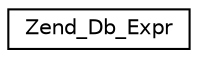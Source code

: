 digraph G
{
  edge [fontname="Helvetica",fontsize="10",labelfontname="Helvetica",labelfontsize="10"];
  node [fontname="Helvetica",fontsize="10",shape=record];
  rankdir="LR";
  Node1 [label="Zend_Db_Expr",height=0.2,width=0.4,color="black", fillcolor="white", style="filled",URL="$class_zend___db___expr.html"];
}
